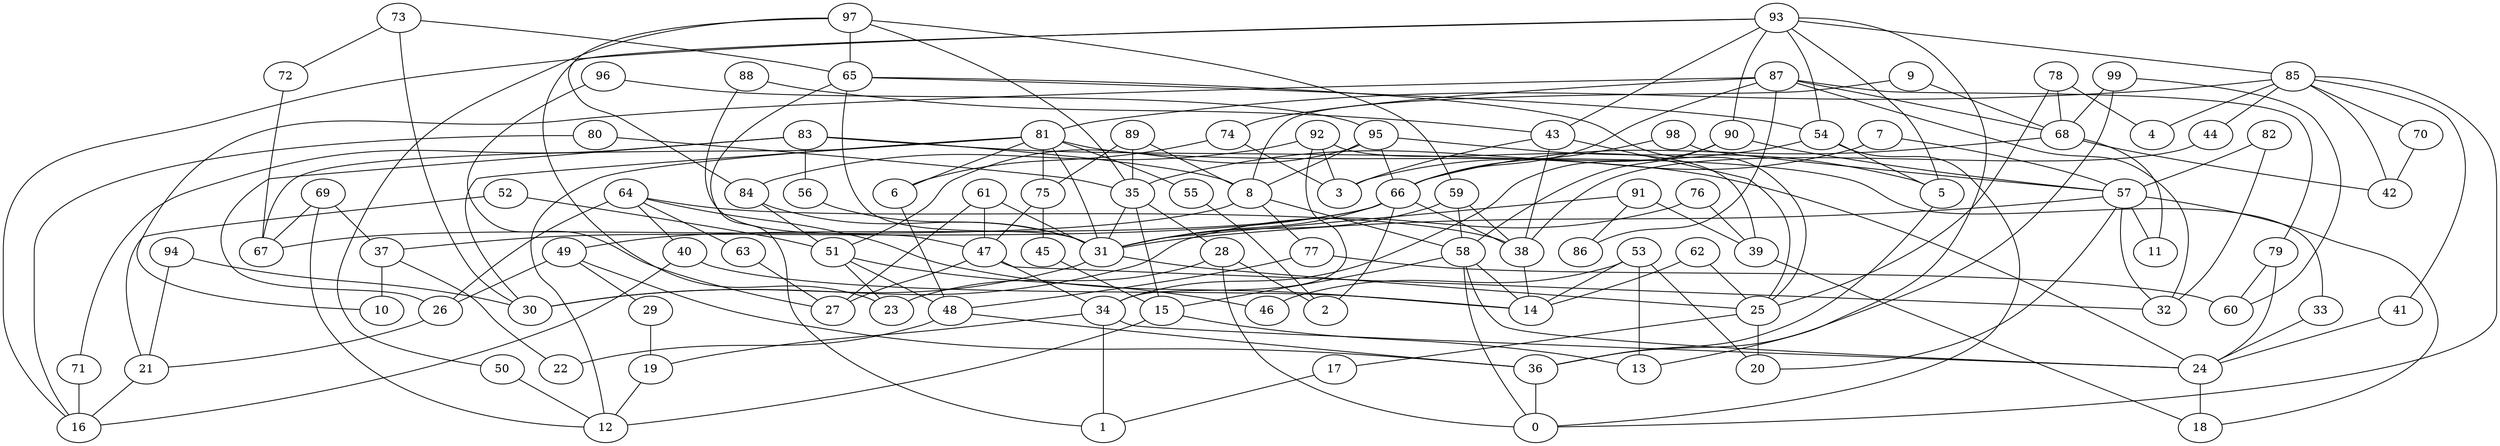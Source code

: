 digraph GG_graph {

subgraph G_graph {
edge [color = black]
"73" -> "72" [dir = none]
"73" -> "30" [dir = none]
"73" -> "65" [dir = none]
"45" -> "15" [dir = none]
"57" -> "18" [dir = none]
"57" -> "11" [dir = none]
"57" -> "32" [dir = none]
"57" -> "31" [dir = none]
"57" -> "20" [dir = none]
"31" -> "25" [dir = none]
"31" -> "30" [dir = none]
"91" -> "86" [dir = none]
"91" -> "39" [dir = none]
"91" -> "31" [dir = none]
"87" -> "79" [dir = none]
"87" -> "74" [dir = none]
"87" -> "32" [dir = none]
"87" -> "68" [dir = none]
"87" -> "66" [dir = none]
"87" -> "10" [dir = none]
"87" -> "86" [dir = none]
"75" -> "45" [dir = none]
"75" -> "47" [dir = none]
"64" -> "63" [dir = none]
"64" -> "26" [dir = none]
"64" -> "40" [dir = none]
"64" -> "14" [dir = none]
"64" -> "38" [dir = none]
"38" -> "14" [dir = none]
"61" -> "27" [dir = none]
"61" -> "31" [dir = none]
"61" -> "47" [dir = none]
"15" -> "12" [dir = none]
"15" -> "13" [dir = none]
"84" -> "51" [dir = none]
"84" -> "31" [dir = none]
"58" -> "15" [dir = none]
"58" -> "0" [dir = none]
"58" -> "24" [dir = none]
"58" -> "14" [dir = none]
"56" -> "31" [dir = none]
"79" -> "24" [dir = none]
"79" -> "60" [dir = none]
"6" -> "48" [dir = none]
"33" -> "24" [dir = none]
"9" -> "8" [dir = none]
"9" -> "68" [dir = none]
"90" -> "34" [dir = none]
"90" -> "58" [dir = none]
"90" -> "57" [dir = none]
"36" -> "0" [dir = none]
"49" -> "29" [dir = none]
"49" -> "36" [dir = none]
"49" -> "26" [dir = none]
"52" -> "51" [dir = none]
"52" -> "21" [dir = none]
"82" -> "57" [dir = none]
"82" -> "32" [dir = none]
"39" -> "18" [dir = none]
"96" -> "95" [dir = none]
"96" -> "27" [dir = none]
"43" -> "3" [dir = none]
"43" -> "38" [dir = none]
"43" -> "25" [dir = none]
"47" -> "34" [dir = none]
"47" -> "27" [dir = none]
"47" -> "32" [dir = none]
"54" -> "35" [dir = none]
"54" -> "5" [dir = none]
"54" -> "0" [dir = none]
"17" -> "1" [dir = none]
"40" -> "16" [dir = none]
"40" -> "14" [dir = none]
"94" -> "30" [dir = none]
"94" -> "21" [dir = none]
"51" -> "23" [dir = none]
"51" -> "46" [dir = none]
"51" -> "48" [dir = none]
"71" -> "16" [dir = none]
"92" -> "39" [dir = none]
"92" -> "34" [dir = none]
"92" -> "84" [dir = none]
"92" -> "3" [dir = none]
"80" -> "35" [dir = none]
"80" -> "16" [dir = none]
"48" -> "22" [dir = none]
"48" -> "36" [dir = none]
"74" -> "6" [dir = none]
"74" -> "3" [dir = none]
"26" -> "21" [dir = none]
"21" -> "16" [dir = none]
"98" -> "57" [dir = none]
"98" -> "66" [dir = none]
"89" -> "75" [dir = none]
"89" -> "35" [dir = none]
"89" -> "8" [dir = none]
"28" -> "0" [dir = none]
"28" -> "2" [dir = none]
"28" -> "23" [dir = none]
"41" -> "24" [dir = none]
"78" -> "68" [dir = none]
"78" -> "25" [dir = none]
"78" -> "4" [dir = none]
"24" -> "18" [dir = none]
"59" -> "31" [dir = none]
"59" -> "38" [dir = none]
"59" -> "58" [dir = none]
"50" -> "12" [dir = none]
"97" -> "50" [dir = none]
"97" -> "59" [dir = none]
"97" -> "84" [dir = none]
"97" -> "35" [dir = none]
"97" -> "65" [dir = none]
"70" -> "42" [dir = none]
"66" -> "49" [dir = none]
"66" -> "37" [dir = none]
"66" -> "31" [dir = none]
"66" -> "38" [dir = none]
"66" -> "2" [dir = none]
"72" -> "67" [dir = none]
"76" -> "30" [dir = none]
"76" -> "39" [dir = none]
"63" -> "27" [dir = none]
"44" -> "38" [dir = none]
"5" -> "36" [dir = none]
"53" -> "13" [dir = none]
"53" -> "46" [dir = none]
"53" -> "14" [dir = none]
"53" -> "20" [dir = none]
"95" -> "5" [dir = none]
"95" -> "66" [dir = none]
"95" -> "8" [dir = none]
"95" -> "51" [dir = none]
"69" -> "67" [dir = none]
"69" -> "12" [dir = none]
"69" -> "37" [dir = none]
"19" -> "12" [dir = none]
"81" -> "33" [dir = none]
"81" -> "31" [dir = none]
"81" -> "75" [dir = none]
"81" -> "12" [dir = none]
"81" -> "6" [dir = none]
"81" -> "55" [dir = none]
"81" -> "30" [dir = none]
"81" -> "67" [dir = none]
"83" -> "26" [dir = none]
"83" -> "8" [dir = none]
"83" -> "56" [dir = none]
"83" -> "24" [dir = none]
"83" -> "71" [dir = none]
"35" -> "31" [dir = none]
"35" -> "28" [dir = none]
"35" -> "15" [dir = none]
"8" -> "67" [dir = none]
"8" -> "77" [dir = none]
"8" -> "58" [dir = none]
"25" -> "17" [dir = none]
"25" -> "20" [dir = none]
"29" -> "19" [dir = none]
"99" -> "60" [dir = none]
"99" -> "36" [dir = none]
"99" -> "68" [dir = none]
"68" -> "66" [dir = none]
"68" -> "42" [dir = none]
"68" -> "11" [dir = none]
"55" -> "2" [dir = none]
"62" -> "14" [dir = none]
"62" -> "25" [dir = none]
"65" -> "31" [dir = none]
"65" -> "54" [dir = none]
"65" -> "25" [dir = none]
"65" -> "1" [dir = none]
"7" -> "57" [dir = none]
"7" -> "3" [dir = none]
"77" -> "48" [dir = none]
"77" -> "60" [dir = none]
"88" -> "43" [dir = none]
"88" -> "47" [dir = none]
"93" -> "54" [dir = none]
"93" -> "90" [dir = none]
"93" -> "16" [dir = none]
"93" -> "5" [dir = none]
"93" -> "85" [dir = none]
"93" -> "13" [dir = none]
"93" -> "23" [dir = none]
"93" -> "43" [dir = none]
"37" -> "10" [dir = none]
"37" -> "22" [dir = none]
"85" -> "44" [dir = none]
"85" -> "42" [dir = none]
"85" -> "4" [dir = none]
"85" -> "41" [dir = none]
"85" -> "70" [dir = none]
"85" -> "0" [dir = none]
"85" -> "81" [dir = none]
"34" -> "1" [dir = none]
"34" -> "19" [dir = none]
"34" -> "24" [dir = none]
}

}

